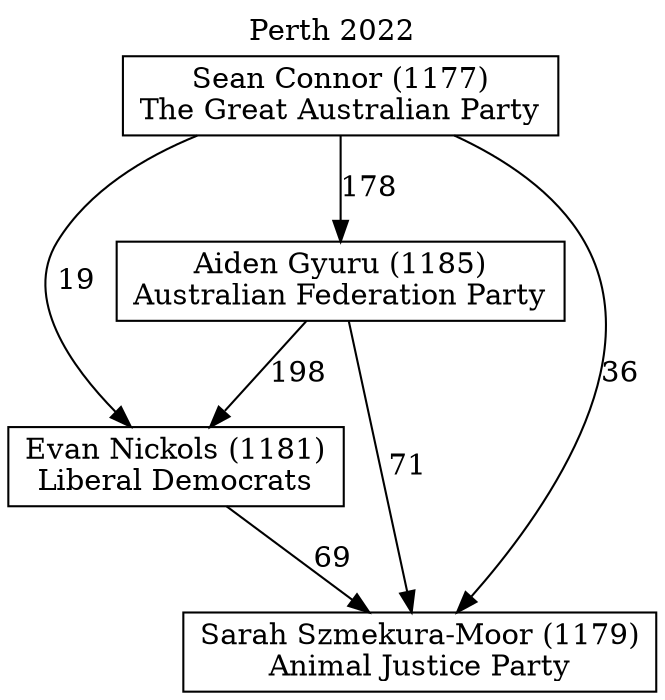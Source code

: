 // House preference flow
digraph "Sarah Szmekura-Moor (1179)_Perth_2022" {
	graph [label="Perth 2022" labelloc=t mclimit=10]
	node [shape=box]
	"Evan Nickols (1181)" [label="Evan Nickols (1181)
Liberal Democrats"]
	"Sean Connor (1177)" [label="Sean Connor (1177)
The Great Australian Party"]
	"Aiden Gyuru (1185)" [label="Aiden Gyuru (1185)
Australian Federation Party"]
	"Sarah Szmekura-Moor (1179)" [label="Sarah Szmekura-Moor (1179)
Animal Justice Party"]
	"Aiden Gyuru (1185)" -> "Evan Nickols (1181)" [label=198]
	"Sean Connor (1177)" -> "Sarah Szmekura-Moor (1179)" [label=36]
	"Aiden Gyuru (1185)" -> "Sarah Szmekura-Moor (1179)" [label=71]
	"Sean Connor (1177)" -> "Aiden Gyuru (1185)" [label=178]
	"Sean Connor (1177)" -> "Evan Nickols (1181)" [label=19]
	"Evan Nickols (1181)" -> "Sarah Szmekura-Moor (1179)" [label=69]
}
